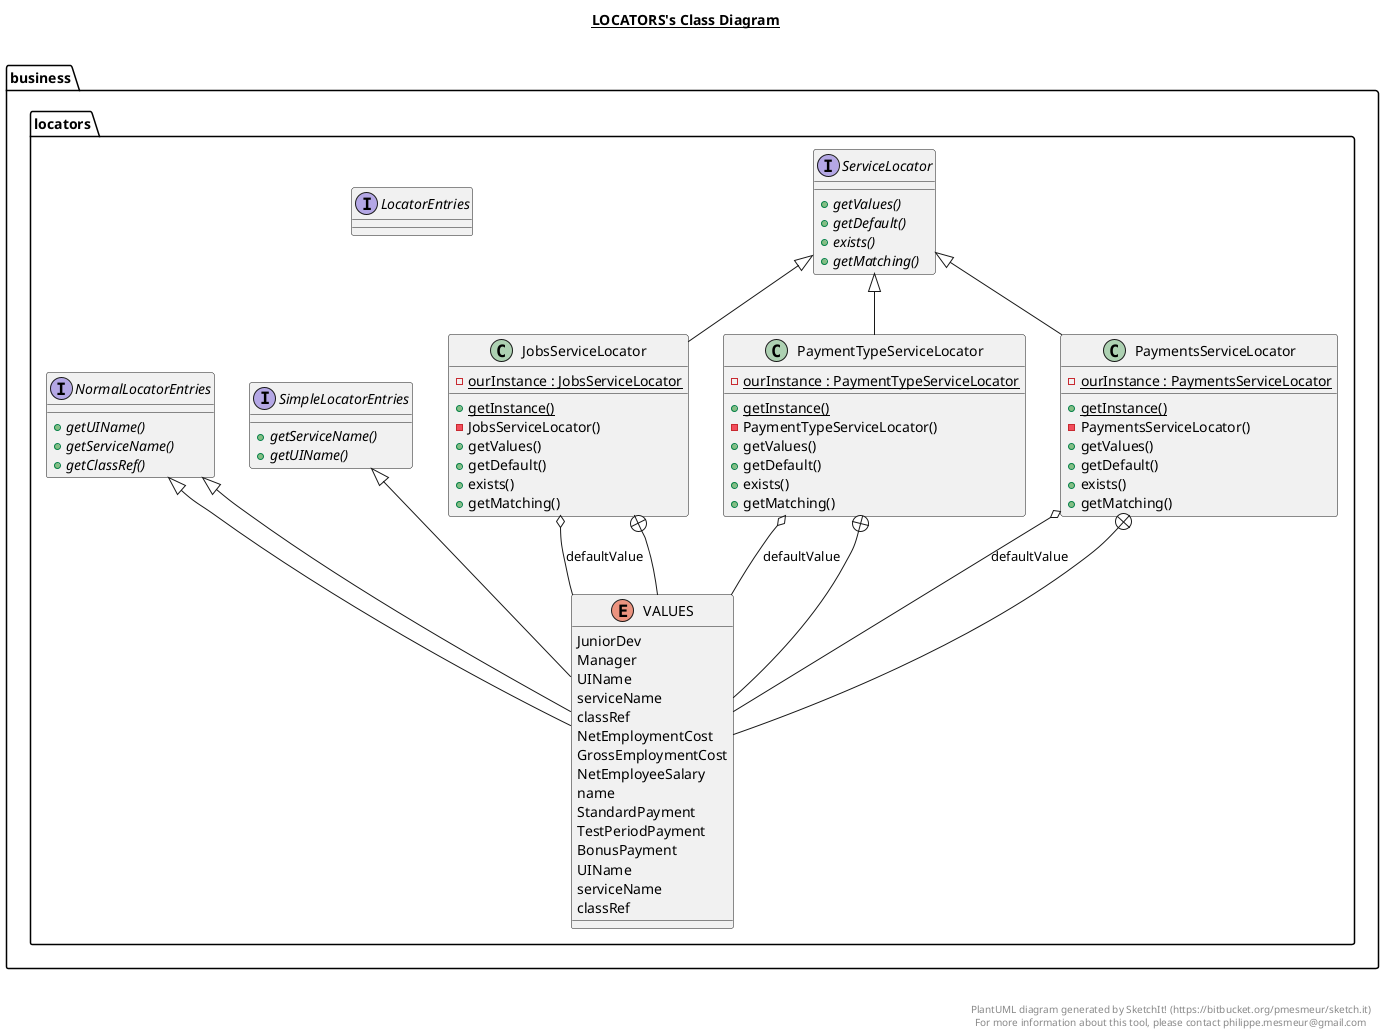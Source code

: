 @startuml

title __LOCATORS's Class Diagram__\n

  package business {
    package business.locators {
      class JobsServiceLocator {
          {static} - ourInstance : JobsServiceLocator
          {static} + getInstance()
          - JobsServiceLocator()
          + getValues()
          + getDefault()
          + exists()
          + getMatching()
      }
    }
  }
  

  package business {
    package business.locators {
      enum VALUES {
        JuniorDev
        Manager
        UIName
        serviceName
        classRef
      }
    }
  }
  

  package business {
    package business.locators {
      interface LocatorEntries {
      }
    }
  }
  

  package business {
    package business.locators {
      interface NormalLocatorEntries {
          {abstract} + getUIName()
          {abstract} + getServiceName()
          {abstract} + getClassRef()
      }
    }
  }
  

  package business {
    package business.locators {
      class PaymentTypeServiceLocator {
          {static} - ourInstance : PaymentTypeServiceLocator
          {static} + getInstance()
          - PaymentTypeServiceLocator()
          + getValues()
          + getDefault()
          + exists()
          + getMatching()
      }
    }
  }
  

  package business {
    package business.locators {
      enum VALUES {
        NetEmploymentCost
        GrossEmploymentCost
        NetEmployeeSalary
        name
      }
    }
  }
  

  package business {
    package business.locators {
      class PaymentsServiceLocator {
          {static} - ourInstance : PaymentsServiceLocator
          {static} + getInstance()
          - PaymentsServiceLocator()
          + getValues()
          + getDefault()
          + exists()
          + getMatching()
      }
    }
  }
  

  package business {
    package business.locators {
      enum VALUES {
        StandardPayment
        TestPeriodPayment
        BonusPayment
        UIName
        serviceName
        classRef
      }
    }
  }
  

  package business {
    package business.locators {
      interface ServiceLocator {
          {abstract} + getValues()
          {abstract} + getDefault()
          {abstract} + exists()
          {abstract} + getMatching()
      }
    }
  }
  

  package business {
    package business.locators {
      interface SimpleLocatorEntries {
          {abstract} + getServiceName()
          {abstract} + getUIName()
      }
    }
  }
  

  JobsServiceLocator -up-|> ServiceLocator
  JobsServiceLocator o-- VALUES : defaultValue
  JobsServiceLocator +-down- VALUES
  VALUES -up-|> NormalLocatorEntries
  PaymentTypeServiceLocator -up-|> ServiceLocator
  PaymentTypeServiceLocator o-- VALUES : defaultValue
  PaymentTypeServiceLocator +-down- VALUES
  VALUES -up-|> SimpleLocatorEntries
  PaymentsServiceLocator -up-|> ServiceLocator
  PaymentsServiceLocator o-- VALUES : defaultValue
  PaymentsServiceLocator +-down- VALUES
  VALUES -up-|> NormalLocatorEntries


right footer


PlantUML diagram generated by SketchIt! (https://bitbucket.org/pmesmeur/sketch.it)
For more information about this tool, please contact philippe.mesmeur@gmail.com
endfooter

@enduml
